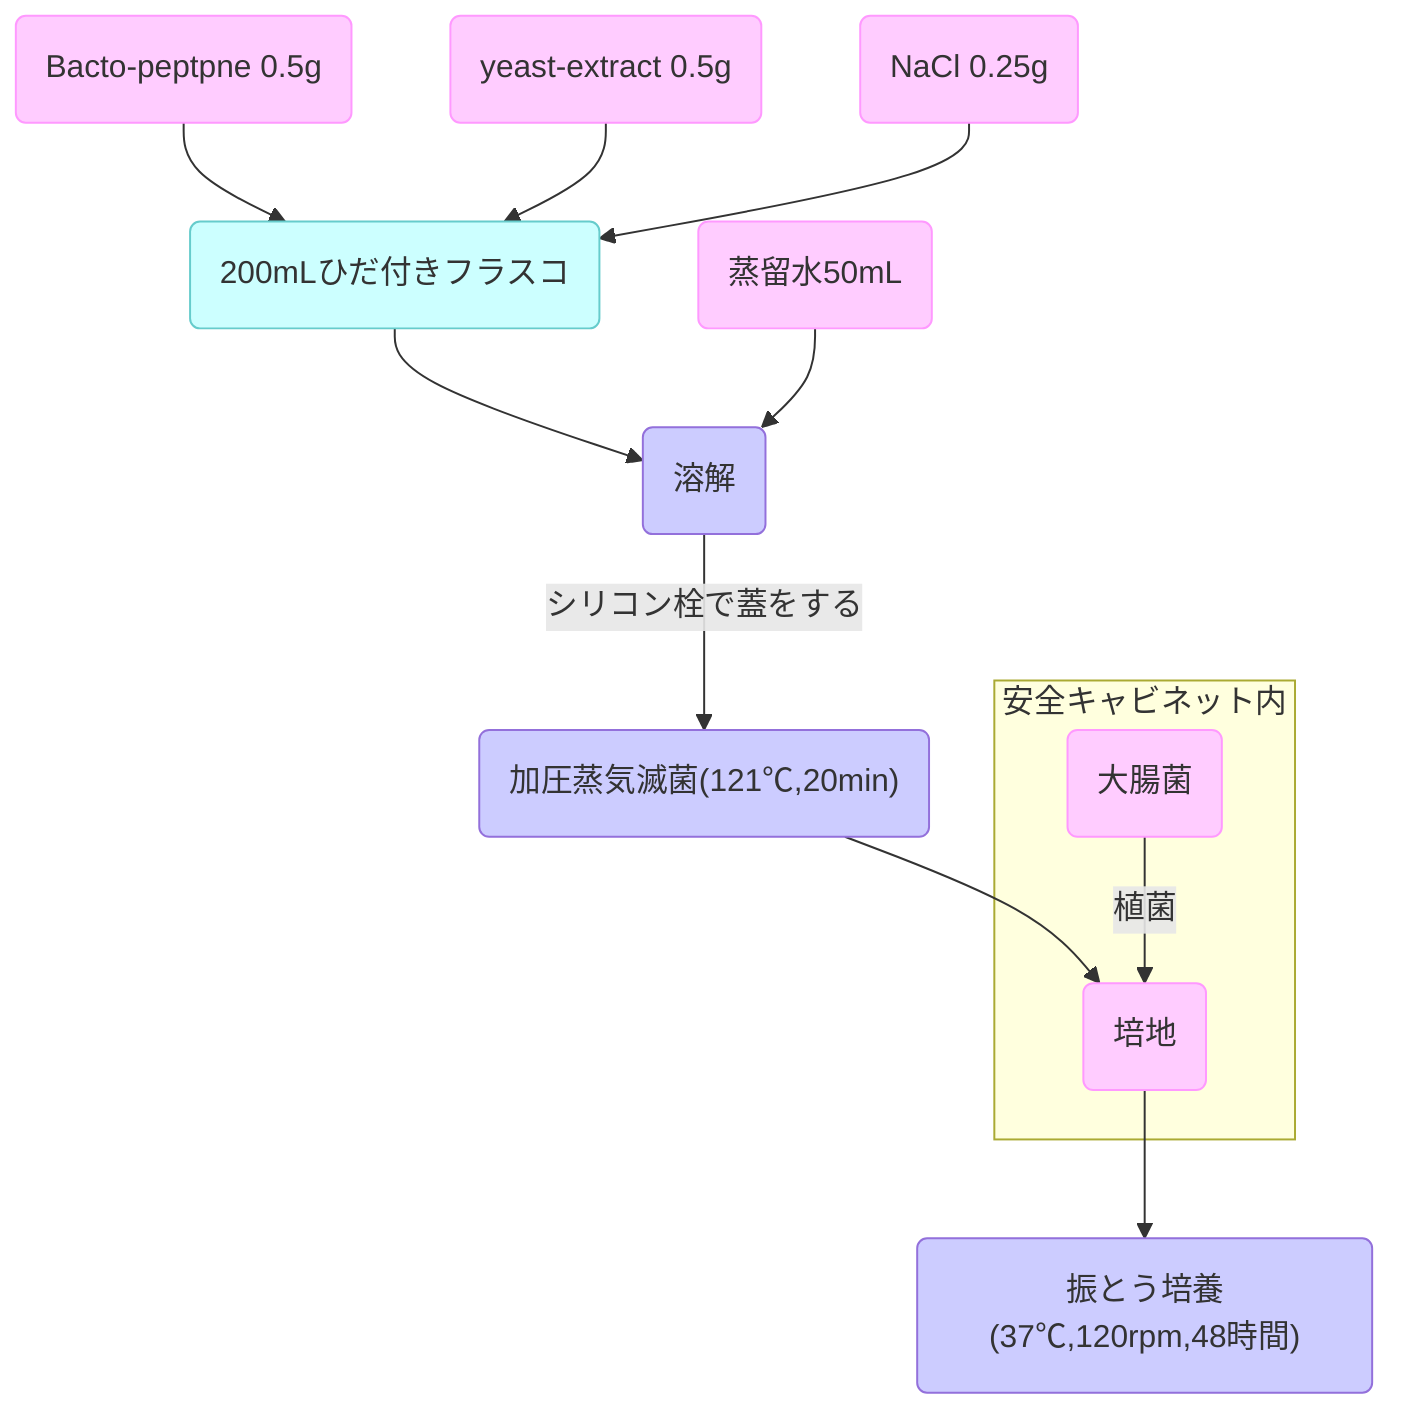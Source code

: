 graph TD
    1(Bacto-peptpne 0.5g)
    2(yeast-extract 0.5g)
    3(NaCl 0.25g)
    4(200mLひだ付きフラスコ)
    5("加圧蒸気滅菌(121℃,20min)")
    6(大腸菌)
    7(培地)
    8(蒸留水50mL)
    9(溶解)
    10("振とう培養(37℃,120rpm,48時間)")

    classDef subs fill:#fcf,stroke:#f9f; 
    classDef container fill:#cff,stroke:#6cc;
    classDef operation fill:#ccf;
    class 1,2,3,6,7,8 subs;
    class 4 container;
    class 5,9,10 operation;

    1-->4
    2-->4
    3-->4
    4-->9
    8-->9
    9-->|シリコン栓で蓋をする|5-->7
    subgraph 安全キャビネット内
    6-->|植菌|7
    end
    7-->10